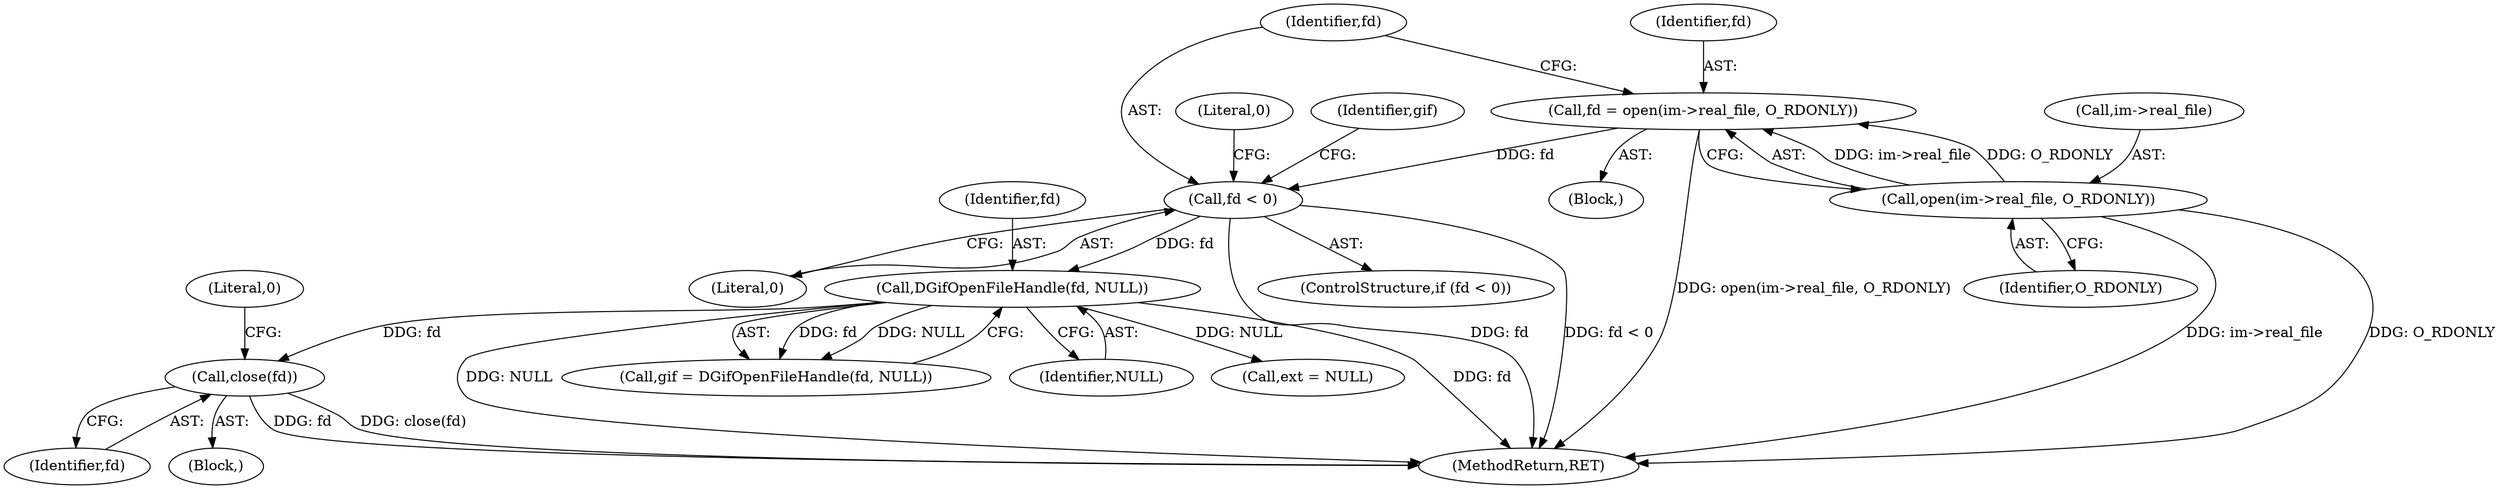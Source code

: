 digraph "0_enlightment_39641e74a560982fbf93f29bf96b37d27803cb56@API" {
"1000195" [label="(Call,close(fd))"];
"1000188" [label="(Call,DGifOpenFileHandle(fd, NULL))"];
"1000181" [label="(Call,fd < 0)"];
"1000173" [label="(Call,fd = open(im->real_file, O_RDONLY))"];
"1000175" [label="(Call,open(im->real_file, O_RDONLY))"];
"1000183" [label="(Literal,0)"];
"1000175" [label="(Call,open(im->real_file, O_RDONLY))"];
"1000114" [label="(Block,)"];
"1000180" [label="(ControlStructure,if (fd < 0))"];
"1000173" [label="(Call,fd = open(im->real_file, O_RDONLY))"];
"1000189" [label="(Identifier,fd)"];
"1000186" [label="(Call,gif = DGifOpenFileHandle(fd, NULL))"];
"1000185" [label="(Literal,0)"];
"1000174" [label="(Identifier,fd)"];
"1000176" [label="(Call,im->real_file)"];
"1000181" [label="(Call,fd < 0)"];
"1000198" [label="(Literal,0)"];
"1000354" [label="(Call,ext = NULL)"];
"1000187" [label="(Identifier,gif)"];
"1000188" [label="(Call,DGifOpenFileHandle(fd, NULL))"];
"1000196" [label="(Identifier,fd)"];
"1000190" [label="(Identifier,NULL)"];
"1000182" [label="(Identifier,fd)"];
"1000644" [label="(MethodReturn,RET)"];
"1000179" [label="(Identifier,O_RDONLY)"];
"1000195" [label="(Call,close(fd))"];
"1000194" [label="(Block,)"];
"1000195" -> "1000194"  [label="AST: "];
"1000195" -> "1000196"  [label="CFG: "];
"1000196" -> "1000195"  [label="AST: "];
"1000198" -> "1000195"  [label="CFG: "];
"1000195" -> "1000644"  [label="DDG: close(fd)"];
"1000195" -> "1000644"  [label="DDG: fd"];
"1000188" -> "1000195"  [label="DDG: fd"];
"1000188" -> "1000186"  [label="AST: "];
"1000188" -> "1000190"  [label="CFG: "];
"1000189" -> "1000188"  [label="AST: "];
"1000190" -> "1000188"  [label="AST: "];
"1000186" -> "1000188"  [label="CFG: "];
"1000188" -> "1000644"  [label="DDG: NULL"];
"1000188" -> "1000644"  [label="DDG: fd"];
"1000188" -> "1000186"  [label="DDG: fd"];
"1000188" -> "1000186"  [label="DDG: NULL"];
"1000181" -> "1000188"  [label="DDG: fd"];
"1000188" -> "1000354"  [label="DDG: NULL"];
"1000181" -> "1000180"  [label="AST: "];
"1000181" -> "1000183"  [label="CFG: "];
"1000182" -> "1000181"  [label="AST: "];
"1000183" -> "1000181"  [label="AST: "];
"1000185" -> "1000181"  [label="CFG: "];
"1000187" -> "1000181"  [label="CFG: "];
"1000181" -> "1000644"  [label="DDG: fd"];
"1000181" -> "1000644"  [label="DDG: fd < 0"];
"1000173" -> "1000181"  [label="DDG: fd"];
"1000173" -> "1000114"  [label="AST: "];
"1000173" -> "1000175"  [label="CFG: "];
"1000174" -> "1000173"  [label="AST: "];
"1000175" -> "1000173"  [label="AST: "];
"1000182" -> "1000173"  [label="CFG: "];
"1000173" -> "1000644"  [label="DDG: open(im->real_file, O_RDONLY)"];
"1000175" -> "1000173"  [label="DDG: im->real_file"];
"1000175" -> "1000173"  [label="DDG: O_RDONLY"];
"1000175" -> "1000179"  [label="CFG: "];
"1000176" -> "1000175"  [label="AST: "];
"1000179" -> "1000175"  [label="AST: "];
"1000175" -> "1000644"  [label="DDG: O_RDONLY"];
"1000175" -> "1000644"  [label="DDG: im->real_file"];
}
